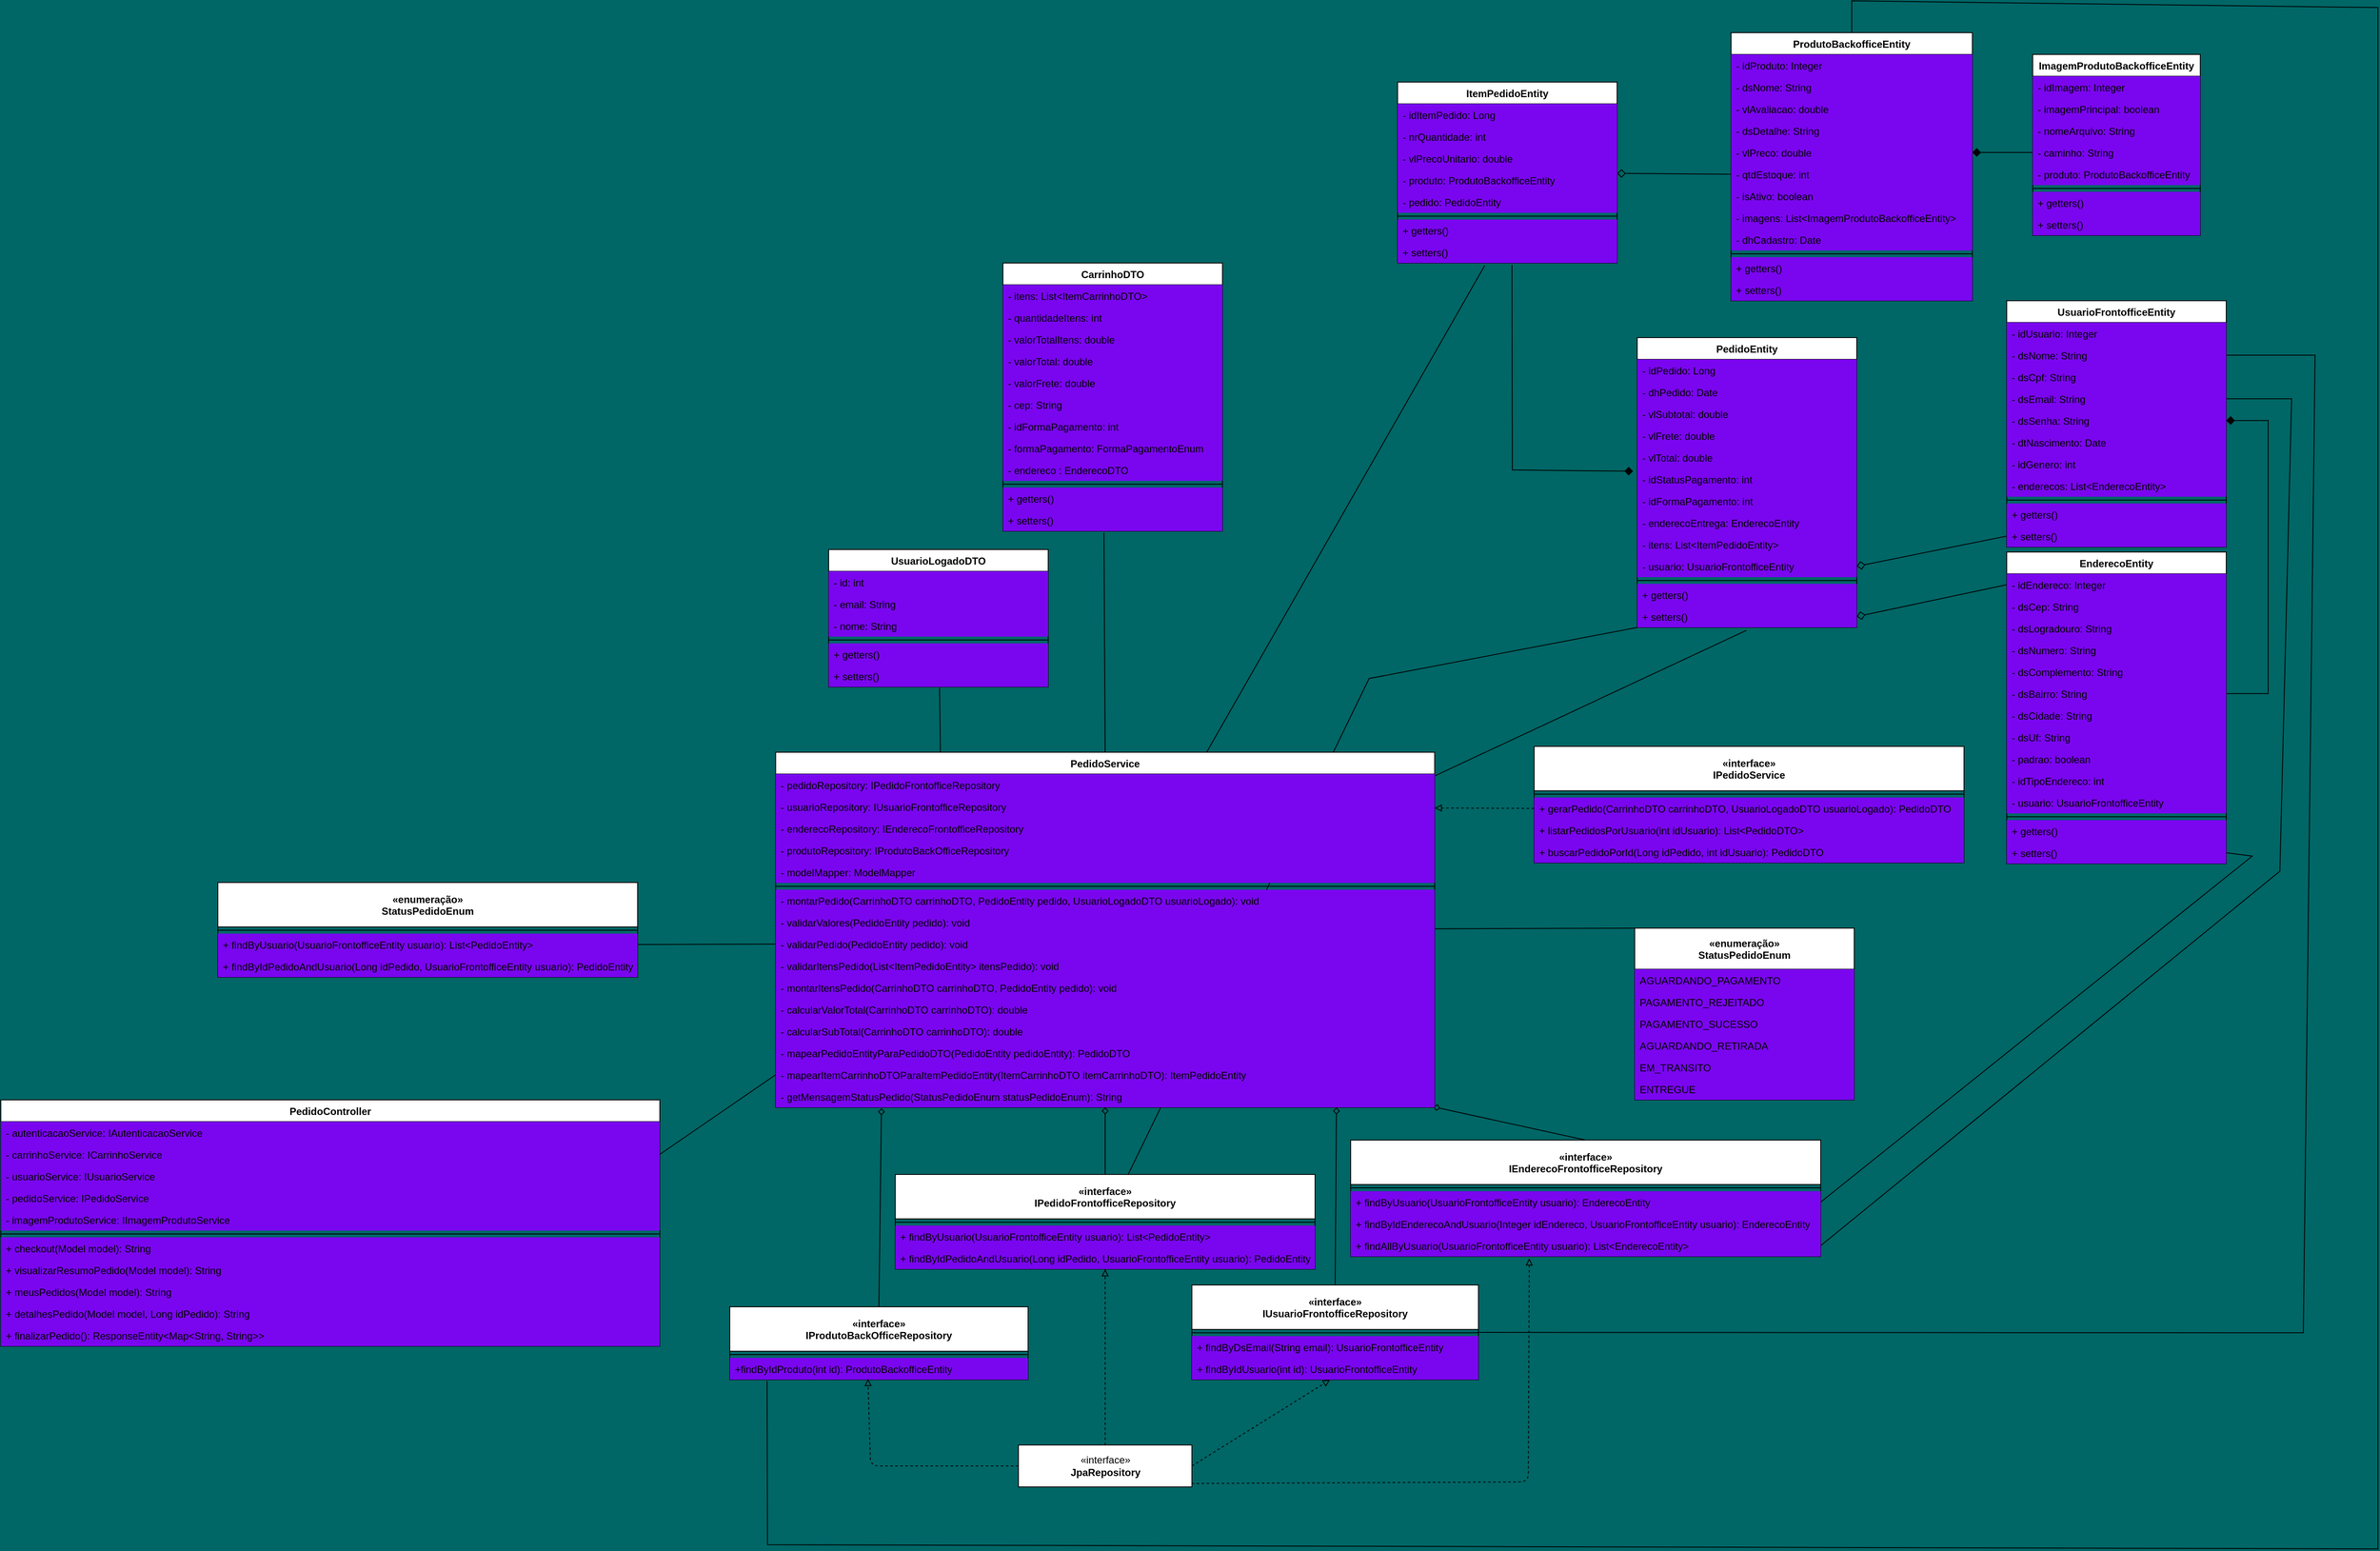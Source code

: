 <mxfile>
    <diagram id="k9BVwNk9BoKzoan7cu1X" name="Page-1">
        <mxGraphModel dx="5160" dy="3026" grid="0" gridSize="10" guides="1" tooltips="1" connect="1" arrows="1" fold="1" page="0" pageScale="1" pageWidth="850" pageHeight="1100" background="#006666" math="0" shadow="0">
            <root>
                <mxCell id="0"/>
                <mxCell id="1" parent="0"/>
                <mxCell id="276" style="edgeStyle=none;rounded=0;html=1;exitX=0.46;exitY=1.067;exitDx=0;exitDy=0;entryX=0.5;entryY=0;entryDx=0;entryDy=0;shadow=0;strokeWidth=1;startArrow=none;startFill=0;endArrow=none;endFill=0;endSize=8;sourcePerimeterSpacing=0;targetPerimeterSpacing=0;exitPerimeter=0;" edge="1" parent="1" source="72" target="118">
                    <mxGeometry relative="1" as="geometry"/>
                </mxCell>
                <mxCell id="2" value="CarrinhoDTO" style="swimlane;fontStyle=1;align=center;verticalAlign=top;childLayout=stackLayout;horizontal=1;startSize=26;horizontalStack=0;resizeParent=1;resizeParentMax=0;resizeLast=0;collapsible=1;marginBottom=0;swimlaneLine=1;" parent="1" vertex="1">
                    <mxGeometry x="299" y="-225" width="262" height="320" as="geometry">
                        <mxRectangle x="290" y="-4" width="110" height="26" as="alternateBounds"/>
                    </mxGeometry>
                </mxCell>
                <mxCell id="21" value="- itens: List&lt;ItemCarrinhoDTO&gt;" style="text;strokeColor=none;fillColor=#7a06ef;align=left;verticalAlign=top;spacingLeft=4;spacingRight=4;overflow=hidden;rotatable=0;points=[[0,0.5],[1,0.5]];portConstraint=eastwest;" parent="2" vertex="1">
                    <mxGeometry y="26" width="262" height="26" as="geometry"/>
                </mxCell>
                <mxCell id="22" value="- quantidadeItens: int" style="text;strokeColor=none;fillColor=#7a06ef;align=left;verticalAlign=top;spacingLeft=4;spacingRight=4;overflow=hidden;rotatable=0;points=[[0,0.5],[1,0.5]];portConstraint=eastwest;" parent="2" vertex="1">
                    <mxGeometry y="52" width="262" height="26" as="geometry"/>
                </mxCell>
                <mxCell id="23" value="- valorTotalItens: double" style="text;strokeColor=none;fillColor=#7a06ef;align=left;verticalAlign=top;spacingLeft=4;spacingRight=4;overflow=hidden;rotatable=0;points=[[0,0.5],[1,0.5]];portConstraint=eastwest;" parent="2" vertex="1">
                    <mxGeometry y="78" width="262" height="26" as="geometry"/>
                </mxCell>
                <mxCell id="24" value="- valorTotal: double" style="text;strokeColor=none;fillColor=#7a06ef;align=left;verticalAlign=top;spacingLeft=4;spacingRight=4;overflow=hidden;rotatable=0;points=[[0,0.5],[1,0.5]];portConstraint=eastwest;" parent="2" vertex="1">
                    <mxGeometry y="104" width="262" height="26" as="geometry"/>
                </mxCell>
                <mxCell id="25" value="- valorFrete: double" style="text;strokeColor=none;fillColor=#7a06ef;align=left;verticalAlign=top;spacingLeft=4;spacingRight=4;overflow=hidden;rotatable=0;points=[[0,0.5],[1,0.5]];portConstraint=eastwest;" parent="2" vertex="1">
                    <mxGeometry y="130" width="262" height="26" as="geometry"/>
                </mxCell>
                <mxCell id="3" value="- cep: String" style="text;strokeColor=none;fillColor=#7a06ef;align=left;verticalAlign=top;spacingLeft=4;spacingRight=4;overflow=hidden;rotatable=0;points=[[0,0.5],[1,0.5]];portConstraint=eastwest;" parent="2" vertex="1">
                    <mxGeometry y="156" width="262" height="26" as="geometry"/>
                </mxCell>
                <mxCell id="89" value="- idFormaPagamento: int" style="text;strokeColor=none;fillColor=#7a06ef;align=left;verticalAlign=top;spacingLeft=4;spacingRight=4;overflow=hidden;rotatable=0;points=[[0,0.5],[1,0.5]];portConstraint=eastwest;" vertex="1" parent="2">
                    <mxGeometry y="182" width="262" height="26" as="geometry"/>
                </mxCell>
                <mxCell id="90" value="- formaPagamento: FormaPagamentoEnum" style="text;strokeColor=none;fillColor=#7a06ef;align=left;verticalAlign=top;spacingLeft=4;spacingRight=4;overflow=hidden;rotatable=0;points=[[0,0.5],[1,0.5]];portConstraint=eastwest;" vertex="1" parent="2">
                    <mxGeometry y="208" width="262" height="26" as="geometry"/>
                </mxCell>
                <mxCell id="91" value="- endereco : EnderecoDTO" style="text;strokeColor=none;fillColor=#7a06ef;align=left;verticalAlign=top;spacingLeft=4;spacingRight=4;overflow=hidden;rotatable=0;points=[[0,0.5],[1,0.5]];portConstraint=eastwest;" vertex="1" parent="2">
                    <mxGeometry y="234" width="262" height="26" as="geometry"/>
                </mxCell>
                <mxCell id="4" value="" style="line;strokeWidth=1;fillColor=none;align=left;verticalAlign=middle;spacingTop=-1;spacingLeft=3;spacingRight=3;rotatable=0;labelPosition=right;points=[];portConstraint=eastwest;strokeColor=inherit;" parent="2" vertex="1">
                    <mxGeometry y="260" width="262" height="8" as="geometry"/>
                </mxCell>
                <mxCell id="5" value="+ getters()" style="text;strokeColor=none;fillColor=#7a06ef;align=left;verticalAlign=top;spacingLeft=4;spacingRight=4;overflow=hidden;rotatable=0;points=[[0,0.5],[1,0.5]];portConstraint=eastwest;" parent="2" vertex="1">
                    <mxGeometry y="268" width="262" height="26" as="geometry"/>
                </mxCell>
                <mxCell id="72" value="+ setters()" style="text;strokeColor=none;fillColor=#7a06ef;align=left;verticalAlign=top;spacingLeft=4;spacingRight=4;overflow=hidden;rotatable=0;points=[[0,0.5],[1,0.5]];portConstraint=eastwest;" parent="2" vertex="1">
                    <mxGeometry y="294" width="262" height="26" as="geometry"/>
                </mxCell>
                <mxCell id="107" style="edgeStyle=none;html=1;exitX=0.5;exitY=0;exitDx=0;exitDy=0;endArrow=block;endFill=0;dashed=1;" edge="1" parent="1" source="106" target="112">
                    <mxGeometry relative="1" as="geometry">
                        <mxPoint x="356" y="857" as="targetPoint"/>
                    </mxGeometry>
                </mxCell>
                <mxCell id="106" value="«interface»&lt;br&gt;&lt;b&gt;JpaRepository&lt;/b&gt;" style="html=1;" vertex="1" parent="1">
                    <mxGeometry x="317.5" y="1186" width="207" height="50" as="geometry"/>
                </mxCell>
                <mxCell id="126" style="edgeStyle=none;html=1;exitX=0.5;exitY=0;exitDx=0;exitDy=0;endArrow=diamond;endFill=0;" edge="1" parent="1" source="112" target="118">
                    <mxGeometry relative="1" as="geometry"/>
                </mxCell>
                <mxCell id="112" value="«interface»&#10;IPedidoFrontofficeRepository" style="swimlane;fontStyle=1;align=center;verticalAlign=middle;childLayout=stackLayout;horizontal=1;startSize=53;horizontalStack=0;resizeParent=1;resizeParentMax=0;resizeLast=0;collapsible=1;marginBottom=0;sketch=0;" vertex="1" parent="1">
                    <mxGeometry x="170.5" y="863" width="501" height="113" as="geometry"/>
                </mxCell>
                <mxCell id="114" value="" style="line;strokeWidth=1;fillColor=none;align=left;verticalAlign=middle;spacingTop=-1;spacingLeft=3;spacingRight=3;rotatable=0;labelPosition=right;points=[];portConstraint=eastwest;strokeColor=inherit;sketch=0;" vertex="1" parent="112">
                    <mxGeometry y="53" width="501" height="8" as="geometry"/>
                </mxCell>
                <mxCell id="117" value="+ findByUsuario(UsuarioFrontofficeEntity usuario): List&lt;PedidoEntity&gt;" style="text;strokeColor=none;fillColor=#7a06ef;align=left;verticalAlign=top;spacingLeft=4;spacingRight=4;overflow=hidden;rotatable=0;points=[[0,0.5],[1,0.5]];portConstraint=eastwest;sketch=0;" vertex="1" parent="112">
                    <mxGeometry y="61" width="501" height="26" as="geometry"/>
                </mxCell>
                <mxCell id="115" value="+ findByIdPedidoAndUsuario(Long idPedido, UsuarioFrontofficeEntity usuario): PedidoEntity" style="text;strokeColor=none;fillColor=#7a06ef;align=left;verticalAlign=top;spacingLeft=4;spacingRight=4;overflow=hidden;rotatable=0;points=[[0,0.5],[1,0.5]];portConstraint=eastwest;sketch=0;" vertex="1" parent="112">
                    <mxGeometry y="87" width="501" height="26" as="geometry"/>
                </mxCell>
                <mxCell id="122" value="«interface»&#10;IPedidoService" style="swimlane;fontStyle=1;align=center;verticalAlign=middle;childLayout=stackLayout;horizontal=1;startSize=53;horizontalStack=0;resizeParent=1;resizeParentMax=0;resizeLast=0;collapsible=1;marginBottom=0;sketch=0;" vertex="1" parent="1">
                    <mxGeometry x="933" y="352" width="513" height="139" as="geometry"/>
                </mxCell>
                <mxCell id="123" value="" style="line;strokeWidth=1;fillColor=none;align=left;verticalAlign=middle;spacingTop=-1;spacingLeft=3;spacingRight=3;rotatable=0;labelPosition=right;points=[];portConstraint=eastwest;strokeColor=inherit;sketch=0;" vertex="1" parent="122">
                    <mxGeometry y="53" width="513" height="8" as="geometry"/>
                </mxCell>
                <mxCell id="124" value="+ gerarPedido(CarrinhoDTO carrinhoDTO, UsuarioLogadoDTO usuarioLogado): PedidoDTO&#10;&#10;" style="text;strokeColor=none;fillColor=#7a06ef;align=left;verticalAlign=top;spacingLeft=4;spacingRight=4;overflow=hidden;rotatable=0;points=[[0,0.5],[1,0.5]];portConstraint=eastwest;sketch=0;" vertex="1" parent="122">
                    <mxGeometry y="61" width="513" height="26" as="geometry"/>
                </mxCell>
                <mxCell id="125" value="+ listarPedidosPorUsuario(int idUsuario): List&lt;PedidoDTO&gt;" style="text;strokeColor=none;fillColor=#7a06ef;align=left;verticalAlign=top;spacingLeft=4;spacingRight=4;overflow=hidden;rotatable=0;points=[[0,0.5],[1,0.5]];portConstraint=eastwest;sketch=0;" vertex="1" parent="122">
                    <mxGeometry y="87" width="513" height="26" as="geometry"/>
                </mxCell>
                <mxCell id="128" value="+ buscarPedidoPorId(Long idPedido, int idUsuario): PedidoDTO" style="text;strokeColor=none;fillColor=#7a06ef;align=left;verticalAlign=top;spacingLeft=4;spacingRight=4;overflow=hidden;rotatable=0;points=[[0,0.5],[1,0.5]];portConstraint=eastwest;sketch=0;" vertex="1" parent="122">
                    <mxGeometry y="113" width="513" height="26" as="geometry"/>
                </mxCell>
                <mxCell id="133" style="edgeStyle=none;html=1;exitX=0;exitY=0.5;exitDx=0;exitDy=0;dashed=1;endArrow=block;endFill=0;" edge="1" parent="1" source="124" target="130">
                    <mxGeometry relative="1" as="geometry"/>
                </mxCell>
                <mxCell id="280" style="edgeStyle=none;rounded=0;html=1;exitX=0.397;exitY=1.112;exitDx=0;exitDy=0;shadow=0;strokeWidth=1;startArrow=none;startFill=0;endArrow=none;endFill=0;endSize=8;sourcePerimeterSpacing=0;targetPerimeterSpacing=0;exitPerimeter=0;" edge="1" parent="1" source="148" target="118">
                    <mxGeometry relative="1" as="geometry"/>
                </mxCell>
                <mxCell id="355" style="edgeStyle=none;rounded=0;html=1;exitX=0.5;exitY=0;exitDx=0;exitDy=0;shadow=0;strokeWidth=1;startArrow=none;startFill=0;endArrow=none;endFill=0;endSize=8;sourcePerimeterSpacing=0;targetPerimeterSpacing=0;entryX=0.125;entryY=1.058;entryDx=0;entryDy=0;entryPerimeter=0;" edge="1" parent="1" source="204" target="336">
                    <mxGeometry relative="1" as="geometry">
                        <mxPoint x="10" y="1295" as="targetPoint"/>
                        <Array as="points">
                            <mxPoint x="1312" y="-538"/>
                            <mxPoint x="1940" y="-530"/>
                            <mxPoint x="1940" y="1310"/>
                            <mxPoint x="18" y="1305"/>
                        </Array>
                    </mxGeometry>
                </mxCell>
                <mxCell id="136" value="ItemPedidoEntity" style="swimlane;fontStyle=1;align=center;verticalAlign=top;childLayout=stackLayout;horizontal=1;startSize=26;horizontalStack=0;resizeParent=1;resizeParentMax=0;resizeLast=0;collapsible=1;marginBottom=0;swimlaneLine=1;" vertex="1" parent="1">
                    <mxGeometry x="770" y="-441" width="262" height="216" as="geometry">
                        <mxRectangle x="290" y="-4" width="110" height="26" as="alternateBounds"/>
                    </mxGeometry>
                </mxCell>
                <mxCell id="137" value="- idItemPedido: Long" style="text;strokeColor=none;fillColor=#7a06ef;align=left;verticalAlign=top;spacingLeft=4;spacingRight=4;overflow=hidden;rotatable=0;points=[[0,0.5],[1,0.5]];portConstraint=eastwest;" vertex="1" parent="136">
                    <mxGeometry y="26" width="262" height="26" as="geometry"/>
                </mxCell>
                <mxCell id="138" value="- nrQuantidade: int" style="text;strokeColor=none;fillColor=#7a06ef;align=left;verticalAlign=top;spacingLeft=4;spacingRight=4;overflow=hidden;rotatable=0;points=[[0,0.5],[1,0.5]];portConstraint=eastwest;" vertex="1" parent="136">
                    <mxGeometry y="52" width="262" height="26" as="geometry"/>
                </mxCell>
                <mxCell id="139" value="- vlPrecoUnitario: double" style="text;strokeColor=none;fillColor=#7a06ef;align=left;verticalAlign=top;spacingLeft=4;spacingRight=4;overflow=hidden;rotatable=0;points=[[0,0.5],[1,0.5]];portConstraint=eastwest;" vertex="1" parent="136">
                    <mxGeometry y="78" width="262" height="26" as="geometry"/>
                </mxCell>
                <mxCell id="140" value="- produto: ProdutoBackofficeEntity" style="text;strokeColor=none;fillColor=#7a06ef;align=left;verticalAlign=top;spacingLeft=4;spacingRight=4;overflow=hidden;rotatable=0;points=[[0,0.5],[1,0.5]];portConstraint=eastwest;" vertex="1" parent="136">
                    <mxGeometry y="104" width="262" height="26" as="geometry"/>
                </mxCell>
                <mxCell id="141" value="- pedido: PedidoEntity" style="text;strokeColor=none;fillColor=#7a06ef;align=left;verticalAlign=top;spacingLeft=4;spacingRight=4;overflow=hidden;rotatable=0;points=[[0,0.5],[1,0.5]];portConstraint=eastwest;" vertex="1" parent="136">
                    <mxGeometry y="130" width="262" height="26" as="geometry"/>
                </mxCell>
                <mxCell id="146" value="" style="line;strokeWidth=1;fillColor=none;align=left;verticalAlign=middle;spacingTop=-1;spacingLeft=3;spacingRight=3;rotatable=0;labelPosition=right;points=[];portConstraint=eastwest;strokeColor=inherit;" vertex="1" parent="136">
                    <mxGeometry y="156" width="262" height="8" as="geometry"/>
                </mxCell>
                <mxCell id="147" value="+ getters()" style="text;strokeColor=none;fillColor=#7a06ef;align=left;verticalAlign=top;spacingLeft=4;spacingRight=4;overflow=hidden;rotatable=0;points=[[0,0.5],[1,0.5]];portConstraint=eastwest;" vertex="1" parent="136">
                    <mxGeometry y="164" width="262" height="26" as="geometry"/>
                </mxCell>
                <mxCell id="148" value="+ setters()" style="text;strokeColor=none;fillColor=#7a06ef;align=left;verticalAlign=top;spacingLeft=4;spacingRight=4;overflow=hidden;rotatable=0;points=[[0,0.5],[1,0.5]];portConstraint=eastwest;" vertex="1" parent="136">
                    <mxGeometry y="190" width="262" height="26" as="geometry"/>
                </mxCell>
                <mxCell id="279" style="edgeStyle=none;rounded=0;html=1;exitX=0.497;exitY=1.135;exitDx=0;exitDy=0;shadow=0;strokeWidth=1;startArrow=none;startFill=0;endArrow=none;endFill=0;endSize=8;sourcePerimeterSpacing=0;targetPerimeterSpacing=0;exitPerimeter=0;" edge="1" parent="1" source="158" target="118">
                    <mxGeometry relative="1" as="geometry"/>
                </mxCell>
                <mxCell id="150" value="PedidoEntity" style="swimlane;fontStyle=1;align=center;verticalAlign=top;childLayout=stackLayout;horizontal=1;startSize=26;horizontalStack=0;resizeParent=1;resizeParentMax=0;resizeLast=0;collapsible=1;marginBottom=0;swimlaneLine=1;" vertex="1" parent="1">
                    <mxGeometry x="1056" y="-136" width="262" height="346" as="geometry">
                        <mxRectangle x="290" y="-4" width="110" height="26" as="alternateBounds"/>
                    </mxGeometry>
                </mxCell>
                <mxCell id="151" value="- idPedido: Long" style="text;strokeColor=none;fillColor=#7a06ef;align=left;verticalAlign=top;spacingLeft=4;spacingRight=4;overflow=hidden;rotatable=0;points=[[0,0.5],[1,0.5]];portConstraint=eastwest;" vertex="1" parent="150">
                    <mxGeometry y="26" width="262" height="26" as="geometry"/>
                </mxCell>
                <mxCell id="152" value="- dhPedido: Date" style="text;strokeColor=none;fillColor=#7a06ef;align=left;verticalAlign=top;spacingLeft=4;spacingRight=4;overflow=hidden;rotatable=0;points=[[0,0.5],[1,0.5]];portConstraint=eastwest;" vertex="1" parent="150">
                    <mxGeometry y="52" width="262" height="26" as="geometry"/>
                </mxCell>
                <mxCell id="153" value="- vlSubtotal: double" style="text;strokeColor=none;fillColor=#7a06ef;align=left;verticalAlign=top;spacingLeft=4;spacingRight=4;overflow=hidden;rotatable=0;points=[[0,0.5],[1,0.5]];portConstraint=eastwest;" vertex="1" parent="150">
                    <mxGeometry y="78" width="262" height="26" as="geometry"/>
                </mxCell>
                <mxCell id="160" value="- vlFrete: double" style="text;strokeColor=none;fillColor=#7a06ef;align=left;verticalAlign=top;spacingLeft=4;spacingRight=4;overflow=hidden;rotatable=0;points=[[0,0.5],[1,0.5]];portConstraint=eastwest;" vertex="1" parent="150">
                    <mxGeometry y="104" width="262" height="26" as="geometry"/>
                </mxCell>
                <mxCell id="161" value="- vlTotal: double" style="text;strokeColor=none;fillColor=#7a06ef;align=left;verticalAlign=top;spacingLeft=4;spacingRight=4;overflow=hidden;rotatable=0;points=[[0,0.5],[1,0.5]];portConstraint=eastwest;" vertex="1" parent="150">
                    <mxGeometry y="130" width="262" height="26" as="geometry"/>
                </mxCell>
                <mxCell id="154" value="- idStatusPagamento: int" style="text;strokeColor=none;fillColor=#7a06ef;align=left;verticalAlign=top;spacingLeft=4;spacingRight=4;overflow=hidden;rotatable=0;points=[[0,0.5],[1,0.5]];portConstraint=eastwest;" vertex="1" parent="150">
                    <mxGeometry y="156" width="262" height="26" as="geometry"/>
                </mxCell>
                <mxCell id="162" value="- idFormaPagamento: int" style="text;strokeColor=none;fillColor=#7a06ef;align=left;verticalAlign=top;spacingLeft=4;spacingRight=4;overflow=hidden;rotatable=0;points=[[0,0.5],[1,0.5]];portConstraint=eastwest;" vertex="1" parent="150">
                    <mxGeometry y="182" width="262" height="26" as="geometry"/>
                </mxCell>
                <mxCell id="163" value="- enderecoEntrega: EnderecoEntity" style="text;strokeColor=none;fillColor=#7a06ef;align=left;verticalAlign=top;spacingLeft=4;spacingRight=4;overflow=hidden;rotatable=0;points=[[0,0.5],[1,0.5]];portConstraint=eastwest;" vertex="1" parent="150">
                    <mxGeometry y="208" width="262" height="26" as="geometry"/>
                </mxCell>
                <mxCell id="164" value="- itens: List&lt;ItemPedidoEntity&gt;" style="text;strokeColor=none;fillColor=#7a06ef;align=left;verticalAlign=top;spacingLeft=4;spacingRight=4;overflow=hidden;rotatable=0;points=[[0,0.5],[1,0.5]];portConstraint=eastwest;" vertex="1" parent="150">
                    <mxGeometry y="234" width="262" height="26" as="geometry"/>
                </mxCell>
                <mxCell id="165" value="- usuario: UsuarioFrontofficeEntity" style="text;strokeColor=none;fillColor=#7a06ef;align=left;verticalAlign=top;spacingLeft=4;spacingRight=4;overflow=hidden;rotatable=0;points=[[0,0.5],[1,0.5]];portConstraint=eastwest;" vertex="1" parent="150">
                    <mxGeometry y="260" width="262" height="26" as="geometry"/>
                </mxCell>
                <mxCell id="156" value="" style="line;strokeWidth=1;fillColor=none;align=left;verticalAlign=middle;spacingTop=-1;spacingLeft=3;spacingRight=3;rotatable=0;labelPosition=right;points=[];portConstraint=eastwest;strokeColor=inherit;" vertex="1" parent="150">
                    <mxGeometry y="286" width="262" height="8" as="geometry"/>
                </mxCell>
                <mxCell id="157" value="+ getters()" style="text;strokeColor=none;fillColor=#7a06ef;align=left;verticalAlign=top;spacingLeft=4;spacingRight=4;overflow=hidden;rotatable=0;points=[[0,0.5],[1,0.5]];portConstraint=eastwest;" vertex="1" parent="150">
                    <mxGeometry y="294" width="262" height="26" as="geometry"/>
                </mxCell>
                <mxCell id="158" value="+ setters()" style="text;strokeColor=none;fillColor=#7a06ef;align=left;verticalAlign=top;spacingLeft=4;spacingRight=4;overflow=hidden;rotatable=0;points=[[0,0.5],[1,0.5]];portConstraint=eastwest;" vertex="1" parent="150">
                    <mxGeometry y="320" width="262" height="26" as="geometry"/>
                </mxCell>
                <mxCell id="342" style="edgeStyle=none;rounded=0;html=1;exitX=0;exitY=1;exitDx=0;exitDy=0;shadow=0;strokeWidth=1;startArrow=none;startFill=0;endArrow=none;endFill=0;endSize=8;sourcePerimeterSpacing=0;targetPerimeterSpacing=0;" edge="1" parent="1" source="150" target="112">
                    <mxGeometry relative="1" as="geometry">
                        <Array as="points">
                            <mxPoint x="736" y="271"/>
                        </Array>
                    </mxGeometry>
                </mxCell>
                <mxCell id="167" value="" style="endArrow=none;startArrow=diamond;endFill=1;startFill=1;html=1;verticalAlign=bottom;labelBackgroundColor=none;strokeWidth=1;startSize=8;endSize=8;entryX=0.521;entryY=1.092;entryDx=0;entryDy=0;exitX=-0.019;exitY=0.136;exitDx=0;exitDy=0;shadow=0;targetPerimeterSpacing=0;sourcePerimeterSpacing=0;rounded=0;arcSize=47;exitPerimeter=0;entryPerimeter=0;" edge="1" parent="1" source="154" target="148">
                    <mxGeometry width="160" relative="1" as="geometry">
                        <mxPoint x="533" y="-92" as="sourcePoint"/>
                        <mxPoint x="693" y="-92" as="targetPoint"/>
                        <Array as="points">
                            <mxPoint x="907" y="22"/>
                        </Array>
                    </mxGeometry>
                </mxCell>
                <mxCell id="168" value="EnderecoEntity" style="swimlane;fontStyle=1;align=center;verticalAlign=top;childLayout=stackLayout;horizontal=1;startSize=26;horizontalStack=0;resizeParent=1;resizeParentMax=0;resizeLast=0;collapsible=1;marginBottom=0;swimlaneLine=1;" vertex="1" parent="1">
                    <mxGeometry x="1497" y="120" width="262" height="372" as="geometry">
                        <mxRectangle x="290" y="-4" width="110" height="26" as="alternateBounds"/>
                    </mxGeometry>
                </mxCell>
                <mxCell id="169" value="- idEndereco: Integer" style="text;strokeColor=none;fillColor=#7a06ef;align=left;verticalAlign=top;spacingLeft=4;spacingRight=4;overflow=hidden;rotatable=0;points=[[0,0.5],[1,0.5]];portConstraint=eastwest;" vertex="1" parent="168">
                    <mxGeometry y="26" width="262" height="26" as="geometry"/>
                </mxCell>
                <mxCell id="170" value="- dsCep: String" style="text;strokeColor=none;fillColor=#7a06ef;align=left;verticalAlign=top;spacingLeft=4;spacingRight=4;overflow=hidden;rotatable=0;points=[[0,0.5],[1,0.5]];portConstraint=eastwest;" vertex="1" parent="168">
                    <mxGeometry y="52" width="262" height="26" as="geometry"/>
                </mxCell>
                <mxCell id="177" value="- dsLogradouro: String" style="text;strokeColor=none;fillColor=#7a06ef;align=left;verticalAlign=top;spacingLeft=4;spacingRight=4;overflow=hidden;rotatable=0;points=[[0,0.5],[1,0.5]];portConstraint=eastwest;" vertex="1" parent="168">
                    <mxGeometry y="78" width="262" height="26" as="geometry"/>
                </mxCell>
                <mxCell id="178" value="- dsNumero: String" style="text;strokeColor=none;fillColor=#7a06ef;align=left;verticalAlign=top;spacingLeft=4;spacingRight=4;overflow=hidden;rotatable=0;points=[[0,0.5],[1,0.5]];portConstraint=eastwest;" vertex="1" parent="168">
                    <mxGeometry y="104" width="262" height="26" as="geometry"/>
                </mxCell>
                <mxCell id="179" value="- dsComplemento: String" style="text;strokeColor=none;fillColor=#7a06ef;align=left;verticalAlign=top;spacingLeft=4;spacingRight=4;overflow=hidden;rotatable=0;points=[[0,0.5],[1,0.5]];portConstraint=eastwest;" vertex="1" parent="168">
                    <mxGeometry y="130" width="262" height="26" as="geometry"/>
                </mxCell>
                <mxCell id="180" value="- dsBairro: String" style="text;strokeColor=none;fillColor=#7a06ef;align=left;verticalAlign=top;spacingLeft=4;spacingRight=4;overflow=hidden;rotatable=0;points=[[0,0.5],[1,0.5]];portConstraint=eastwest;" vertex="1" parent="168">
                    <mxGeometry y="156" width="262" height="26" as="geometry"/>
                </mxCell>
                <mxCell id="181" value="- dsCidade: String" style="text;strokeColor=none;fillColor=#7a06ef;align=left;verticalAlign=top;spacingLeft=4;spacingRight=4;overflow=hidden;rotatable=0;points=[[0,0.5],[1,0.5]];portConstraint=eastwest;" vertex="1" parent="168">
                    <mxGeometry y="182" width="262" height="26" as="geometry"/>
                </mxCell>
                <mxCell id="182" value="- dsUf: String" style="text;strokeColor=none;fillColor=#7a06ef;align=left;verticalAlign=top;spacingLeft=4;spacingRight=4;overflow=hidden;rotatable=0;points=[[0,0.5],[1,0.5]];portConstraint=eastwest;" vertex="1" parent="168">
                    <mxGeometry y="208" width="262" height="26" as="geometry"/>
                </mxCell>
                <mxCell id="183" value="- padrao: boolean" style="text;strokeColor=none;fillColor=#7a06ef;align=left;verticalAlign=top;spacingLeft=4;spacingRight=4;overflow=hidden;rotatable=0;points=[[0,0.5],[1,0.5]];portConstraint=eastwest;" vertex="1" parent="168">
                    <mxGeometry y="234" width="262" height="26" as="geometry"/>
                </mxCell>
                <mxCell id="184" value="- idTipoEndereco: int" style="text;strokeColor=none;fillColor=#7a06ef;align=left;verticalAlign=top;spacingLeft=4;spacingRight=4;overflow=hidden;rotatable=0;points=[[0,0.5],[1,0.5]];portConstraint=eastwest;" vertex="1" parent="168">
                    <mxGeometry y="260" width="262" height="26" as="geometry"/>
                </mxCell>
                <mxCell id="185" value="- usuario: UsuarioFrontofficeEntity" style="text;strokeColor=none;fillColor=#7a06ef;align=left;verticalAlign=top;spacingLeft=4;spacingRight=4;overflow=hidden;rotatable=0;points=[[0,0.5],[1,0.5]];portConstraint=eastwest;" vertex="1" parent="168">
                    <mxGeometry y="286" width="262" height="26" as="geometry"/>
                </mxCell>
                <mxCell id="174" value="" style="line;strokeWidth=1;fillColor=none;align=left;verticalAlign=middle;spacingTop=-1;spacingLeft=3;spacingRight=3;rotatable=0;labelPosition=right;points=[];portConstraint=eastwest;strokeColor=inherit;" vertex="1" parent="168">
                    <mxGeometry y="312" width="262" height="8" as="geometry"/>
                </mxCell>
                <mxCell id="175" value="+ getters()" style="text;strokeColor=none;fillColor=#7a06ef;align=left;verticalAlign=top;spacingLeft=4;spacingRight=4;overflow=hidden;rotatable=0;points=[[0,0.5],[1,0.5]];portConstraint=eastwest;" vertex="1" parent="168">
                    <mxGeometry y="320" width="262" height="26" as="geometry"/>
                </mxCell>
                <mxCell id="176" value="+ setters()" style="text;strokeColor=none;fillColor=#7a06ef;align=left;verticalAlign=top;spacingLeft=4;spacingRight=4;overflow=hidden;rotatable=0;points=[[0,0.5],[1,0.5]];portConstraint=eastwest;" vertex="1" parent="168">
                    <mxGeometry y="346" width="262" height="26" as="geometry"/>
                </mxCell>
                <mxCell id="186" style="edgeStyle=none;rounded=0;html=1;exitX=0;exitY=0.5;exitDx=0;exitDy=0;entryX=1;entryY=0.5;entryDx=0;entryDy=0;shadow=0;strokeWidth=1;startArrow=none;startFill=0;endArrow=diamond;endFill=0;endSize=8;sourcePerimeterSpacing=0;targetPerimeterSpacing=0;" edge="1" parent="1" source="169" target="158">
                    <mxGeometry relative="1" as="geometry"/>
                </mxCell>
                <mxCell id="187" value="UsuarioFrontofficeEntity" style="swimlane;fontStyle=1;align=center;verticalAlign=top;childLayout=stackLayout;horizontal=1;startSize=26;horizontalStack=0;resizeParent=1;resizeParentMax=0;resizeLast=0;collapsible=1;marginBottom=0;swimlaneLine=1;" vertex="1" parent="1">
                    <mxGeometry x="1497" y="-180" width="262" height="294" as="geometry">
                        <mxRectangle x="290" y="-4" width="110" height="26" as="alternateBounds"/>
                    </mxGeometry>
                </mxCell>
                <mxCell id="188" value="- idUsuario: Integer" style="text;strokeColor=none;fillColor=#7a06ef;align=left;verticalAlign=top;spacingLeft=4;spacingRight=4;overflow=hidden;rotatable=0;points=[[0,0.5],[1,0.5]];portConstraint=eastwest;" vertex="1" parent="187">
                    <mxGeometry y="26" width="262" height="26" as="geometry"/>
                </mxCell>
                <mxCell id="189" value="- dsNome: String" style="text;strokeColor=none;fillColor=#7a06ef;align=left;verticalAlign=top;spacingLeft=4;spacingRight=4;overflow=hidden;rotatable=0;points=[[0,0.5],[1,0.5]];portConstraint=eastwest;" vertex="1" parent="187">
                    <mxGeometry y="52" width="262" height="26" as="geometry"/>
                </mxCell>
                <mxCell id="190" value="- dsCpf: String" style="text;strokeColor=none;fillColor=#7a06ef;align=left;verticalAlign=top;spacingLeft=4;spacingRight=4;overflow=hidden;rotatable=0;points=[[0,0.5],[1,0.5]];portConstraint=eastwest;" vertex="1" parent="187">
                    <mxGeometry y="78" width="262" height="26" as="geometry"/>
                </mxCell>
                <mxCell id="191" value="- dsEmail: String" style="text;strokeColor=none;fillColor=#7a06ef;align=left;verticalAlign=top;spacingLeft=4;spacingRight=4;overflow=hidden;rotatable=0;points=[[0,0.5],[1,0.5]];portConstraint=eastwest;" vertex="1" parent="187">
                    <mxGeometry y="104" width="262" height="26" as="geometry"/>
                </mxCell>
                <mxCell id="192" value="- dsSenha: String" style="text;strokeColor=none;fillColor=#7a06ef;align=left;verticalAlign=top;spacingLeft=4;spacingRight=4;overflow=hidden;rotatable=0;points=[[0,0.5],[1,0.5]];portConstraint=eastwest;" vertex="1" parent="187">
                    <mxGeometry y="130" width="262" height="26" as="geometry"/>
                </mxCell>
                <mxCell id="193" value="- dtNascimento: Date" style="text;strokeColor=none;fillColor=#7a06ef;align=left;verticalAlign=top;spacingLeft=4;spacingRight=4;overflow=hidden;rotatable=0;points=[[0,0.5],[1,0.5]];portConstraint=eastwest;" vertex="1" parent="187">
                    <mxGeometry y="156" width="262" height="26" as="geometry"/>
                </mxCell>
                <mxCell id="194" value="- idGenero: int" style="text;strokeColor=none;fillColor=#7a06ef;align=left;verticalAlign=top;spacingLeft=4;spacingRight=4;overflow=hidden;rotatable=0;points=[[0,0.5],[1,0.5]];portConstraint=eastwest;" vertex="1" parent="187">
                    <mxGeometry y="182" width="262" height="26" as="geometry"/>
                </mxCell>
                <mxCell id="195" value="- enderecos: List&lt;EnderecoEntity&gt;" style="text;strokeColor=none;fillColor=#7a06ef;align=left;verticalAlign=top;spacingLeft=4;spacingRight=4;overflow=hidden;rotatable=0;points=[[0,0.5],[1,0.5]];portConstraint=eastwest;" vertex="1" parent="187">
                    <mxGeometry y="208" width="262" height="26" as="geometry"/>
                </mxCell>
                <mxCell id="199" value="" style="line;strokeWidth=1;fillColor=none;align=left;verticalAlign=middle;spacingTop=-1;spacingLeft=3;spacingRight=3;rotatable=0;labelPosition=right;points=[];portConstraint=eastwest;strokeColor=inherit;" vertex="1" parent="187">
                    <mxGeometry y="234" width="262" height="8" as="geometry"/>
                </mxCell>
                <mxCell id="200" value="+ getters()" style="text;strokeColor=none;fillColor=#7a06ef;align=left;verticalAlign=top;spacingLeft=4;spacingRight=4;overflow=hidden;rotatable=0;points=[[0,0.5],[1,0.5]];portConstraint=eastwest;" vertex="1" parent="187">
                    <mxGeometry y="242" width="262" height="26" as="geometry"/>
                </mxCell>
                <mxCell id="201" value="+ setters()" style="text;strokeColor=none;fillColor=#7a06ef;align=left;verticalAlign=top;spacingLeft=4;spacingRight=4;overflow=hidden;rotatable=0;points=[[0,0.5],[1,0.5]];portConstraint=eastwest;" vertex="1" parent="187">
                    <mxGeometry y="268" width="262" height="26" as="geometry"/>
                </mxCell>
                <mxCell id="202" style="edgeStyle=none;rounded=0;html=1;exitX=0;exitY=0.5;exitDx=0;exitDy=0;entryX=1;entryY=0.5;entryDx=0;entryDy=0;shadow=0;strokeWidth=1;startArrow=none;startFill=0;endArrow=diamond;endFill=0;endSize=8;sourcePerimeterSpacing=0;targetPerimeterSpacing=0;" edge="1" parent="1" source="201" target="165">
                    <mxGeometry relative="1" as="geometry"/>
                </mxCell>
                <mxCell id="203" style="edgeStyle=none;rounded=0;html=1;exitX=1;exitY=0.5;exitDx=0;exitDy=0;entryX=1;entryY=0.5;entryDx=0;entryDy=0;shadow=0;strokeWidth=1;startArrow=none;startFill=0;endArrow=diamond;endFill=1;endSize=8;sourcePerimeterSpacing=0;targetPerimeterSpacing=0;" edge="1" parent="1" source="180" target="192">
                    <mxGeometry relative="1" as="geometry">
                        <Array as="points">
                            <mxPoint x="1809" y="289"/>
                            <mxPoint x="1809" y="-37"/>
                        </Array>
                    </mxGeometry>
                </mxCell>
                <mxCell id="217" style="edgeStyle=none;rounded=0;html=1;exitX=0;exitY=0.5;exitDx=0;exitDy=0;shadow=0;strokeWidth=1;startArrow=none;startFill=0;endArrow=diamond;endFill=0;endSize=8;sourcePerimeterSpacing=0;targetPerimeterSpacing=0;" edge="1" parent="1" source="214" target="136">
                    <mxGeometry relative="1" as="geometry"/>
                </mxCell>
                <mxCell id="204" value="ProdutoBackofficeEntity" style="swimlane;fontStyle=1;align=center;verticalAlign=top;childLayout=stackLayout;horizontal=1;startSize=26;horizontalStack=0;resizeParent=1;resizeParentMax=0;resizeLast=0;collapsible=1;marginBottom=0;swimlaneLine=1;" vertex="1" parent="1">
                    <mxGeometry x="1168" y="-500" width="288" height="320" as="geometry">
                        <mxRectangle x="290" y="-4" width="110" height="26" as="alternateBounds"/>
                    </mxGeometry>
                </mxCell>
                <mxCell id="205" value="- idProduto: Integer" style="text;strokeColor=none;fillColor=#7a06ef;align=left;verticalAlign=top;spacingLeft=4;spacingRight=4;overflow=hidden;rotatable=0;points=[[0,0.5],[1,0.5]];portConstraint=eastwest;" vertex="1" parent="204">
                    <mxGeometry y="26" width="288" height="26" as="geometry"/>
                </mxCell>
                <mxCell id="206" value="- dsNome: String" style="text;strokeColor=none;fillColor=#7a06ef;align=left;verticalAlign=top;spacingLeft=4;spacingRight=4;overflow=hidden;rotatable=0;points=[[0,0.5],[1,0.5]];portConstraint=eastwest;" vertex="1" parent="204">
                    <mxGeometry y="52" width="288" height="26" as="geometry"/>
                </mxCell>
                <mxCell id="207" value="- vlAvaliacao: double" style="text;strokeColor=none;fillColor=#7a06ef;align=left;verticalAlign=top;spacingLeft=4;spacingRight=4;overflow=hidden;rotatable=0;points=[[0,0.5],[1,0.5]];portConstraint=eastwest;" vertex="1" parent="204">
                    <mxGeometry y="78" width="288" height="26" as="geometry"/>
                </mxCell>
                <mxCell id="208" value="- dsDetalhe: String" style="text;strokeColor=none;fillColor=#7a06ef;align=left;verticalAlign=top;spacingLeft=4;spacingRight=4;overflow=hidden;rotatable=0;points=[[0,0.5],[1,0.5]];portConstraint=eastwest;" vertex="1" parent="204">
                    <mxGeometry y="104" width="288" height="26" as="geometry"/>
                </mxCell>
                <mxCell id="213" value="- vlPreco: double" style="text;strokeColor=none;fillColor=#7a06ef;align=left;verticalAlign=top;spacingLeft=4;spacingRight=4;overflow=hidden;rotatable=0;points=[[0,0.5],[1,0.5]];portConstraint=eastwest;" vertex="1" parent="204">
                    <mxGeometry y="130" width="288" height="26" as="geometry"/>
                </mxCell>
                <mxCell id="214" value="- qtdEstoque: int" style="text;strokeColor=none;fillColor=#7a06ef;align=left;verticalAlign=top;spacingLeft=4;spacingRight=4;overflow=hidden;rotatable=0;points=[[0,0.5],[1,0.5]];portConstraint=eastwest;" vertex="1" parent="204">
                    <mxGeometry y="156" width="288" height="26" as="geometry"/>
                </mxCell>
                <mxCell id="215" value="- isAtivo: boolean" style="text;strokeColor=none;fillColor=#7a06ef;align=left;verticalAlign=top;spacingLeft=4;spacingRight=4;overflow=hidden;rotatable=0;points=[[0,0.5],[1,0.5]];portConstraint=eastwest;" vertex="1" parent="204">
                    <mxGeometry y="182" width="288" height="26" as="geometry"/>
                </mxCell>
                <mxCell id="209" value="- imagens: List&lt;ImagemProdutoBackofficeEntity&gt;" style="text;strokeColor=none;fillColor=#7a06ef;align=left;verticalAlign=top;spacingLeft=4;spacingRight=4;overflow=hidden;rotatable=0;points=[[0,0.5],[1,0.5]];portConstraint=eastwest;" vertex="1" parent="204">
                    <mxGeometry y="208" width="288" height="26" as="geometry"/>
                </mxCell>
                <mxCell id="216" value="- dhCadastro: Date" style="text;strokeColor=none;fillColor=#7a06ef;align=left;verticalAlign=top;spacingLeft=4;spacingRight=4;overflow=hidden;rotatable=0;points=[[0,0.5],[1,0.5]];portConstraint=eastwest;" vertex="1" parent="204">
                    <mxGeometry y="234" width="288" height="26" as="geometry"/>
                </mxCell>
                <mxCell id="210" value="" style="line;strokeWidth=1;fillColor=none;align=left;verticalAlign=middle;spacingTop=-1;spacingLeft=3;spacingRight=3;rotatable=0;labelPosition=right;points=[];portConstraint=eastwest;strokeColor=inherit;" vertex="1" parent="204">
                    <mxGeometry y="260" width="288" height="8" as="geometry"/>
                </mxCell>
                <mxCell id="211" value="+ getters()" style="text;strokeColor=none;fillColor=#7a06ef;align=left;verticalAlign=top;spacingLeft=4;spacingRight=4;overflow=hidden;rotatable=0;points=[[0,0.5],[1,0.5]];portConstraint=eastwest;" vertex="1" parent="204">
                    <mxGeometry y="268" width="288" height="26" as="geometry"/>
                </mxCell>
                <mxCell id="212" value="+ setters()" style="text;strokeColor=none;fillColor=#7a06ef;align=left;verticalAlign=top;spacingLeft=4;spacingRight=4;overflow=hidden;rotatable=0;points=[[0,0.5],[1,0.5]];portConstraint=eastwest;" vertex="1" parent="204">
                    <mxGeometry y="294" width="288" height="26" as="geometry"/>
                </mxCell>
                <mxCell id="218" value="ImagemProdutoBackofficeEntity" style="swimlane;fontStyle=1;align=center;verticalAlign=top;childLayout=stackLayout;horizontal=1;startSize=26;horizontalStack=0;resizeParent=1;resizeParentMax=0;resizeLast=0;collapsible=1;marginBottom=0;swimlaneLine=1;" vertex="1" parent="1">
                    <mxGeometry x="1528" y="-474" width="200" height="216" as="geometry">
                        <mxRectangle x="290" y="-4" width="110" height="26" as="alternateBounds"/>
                    </mxGeometry>
                </mxCell>
                <mxCell id="219" value="- idImagem: Integer" style="text;strokeColor=none;fillColor=#7a06ef;align=left;verticalAlign=top;spacingLeft=4;spacingRight=4;overflow=hidden;rotatable=0;points=[[0,0.5],[1,0.5]];portConstraint=eastwest;" vertex="1" parent="218">
                    <mxGeometry y="26" width="200" height="26" as="geometry"/>
                </mxCell>
                <mxCell id="225" value="- imagemPrincipal: boolean" style="text;strokeColor=none;fillColor=#7a06ef;align=left;verticalAlign=top;spacingLeft=4;spacingRight=4;overflow=hidden;rotatable=0;points=[[0,0.5],[1,0.5]];portConstraint=eastwest;" vertex="1" parent="218">
                    <mxGeometry y="52" width="200" height="26" as="geometry"/>
                </mxCell>
                <mxCell id="231" value="- nomeArquivo: String" style="text;strokeColor=none;fillColor=#7a06ef;align=left;verticalAlign=top;spacingLeft=4;spacingRight=4;overflow=hidden;rotatable=0;points=[[0,0.5],[1,0.5]];portConstraint=eastwest;" vertex="1" parent="218">
                    <mxGeometry y="78" width="200" height="26" as="geometry"/>
                </mxCell>
                <mxCell id="232" value="- caminho: String" style="text;strokeColor=none;fillColor=#7a06ef;align=left;verticalAlign=top;spacingLeft=4;spacingRight=4;overflow=hidden;rotatable=0;points=[[0,0.5],[1,0.5]];portConstraint=eastwest;" vertex="1" parent="218">
                    <mxGeometry y="104" width="200" height="26" as="geometry"/>
                </mxCell>
                <mxCell id="233" value="- produto: ProdutoBackofficeEntity" style="text;strokeColor=none;fillColor=#7a06ef;align=left;verticalAlign=top;spacingLeft=4;spacingRight=4;overflow=hidden;rotatable=0;points=[[0,0.5],[1,0.5]];portConstraint=eastwest;" vertex="1" parent="218">
                    <mxGeometry y="130" width="200" height="26" as="geometry"/>
                </mxCell>
                <mxCell id="228" value="" style="line;strokeWidth=1;fillColor=none;align=left;verticalAlign=middle;spacingTop=-1;spacingLeft=3;spacingRight=3;rotatable=0;labelPosition=right;points=[];portConstraint=eastwest;strokeColor=inherit;" vertex="1" parent="218">
                    <mxGeometry y="156" width="200" height="8" as="geometry"/>
                </mxCell>
                <mxCell id="229" value="+ getters()" style="text;strokeColor=none;fillColor=#7a06ef;align=left;verticalAlign=top;spacingLeft=4;spacingRight=4;overflow=hidden;rotatable=0;points=[[0,0.5],[1,0.5]];portConstraint=eastwest;" vertex="1" parent="218">
                    <mxGeometry y="164" width="200" height="26" as="geometry"/>
                </mxCell>
                <mxCell id="230" value="+ setters()" style="text;strokeColor=none;fillColor=#7a06ef;align=left;verticalAlign=top;spacingLeft=4;spacingRight=4;overflow=hidden;rotatable=0;points=[[0,0.5],[1,0.5]];portConstraint=eastwest;" vertex="1" parent="218">
                    <mxGeometry y="190" width="200" height="26" as="geometry"/>
                </mxCell>
                <mxCell id="234" style="edgeStyle=none;rounded=0;html=1;exitX=0;exitY=0.5;exitDx=0;exitDy=0;entryX=1;entryY=0.5;entryDx=0;entryDy=0;shadow=0;strokeWidth=1;startArrow=none;startFill=0;endArrow=diamond;endFill=1;endSize=8;sourcePerimeterSpacing=0;targetPerimeterSpacing=0;" edge="1" parent="1" source="232" target="213">
                    <mxGeometry relative="1" as="geometry"/>
                </mxCell>
                <mxCell id="244" value="«enumeração»&#10;StatusPedidoEnum" style="swimlane;fontStyle=1;align=center;verticalAlign=middle;childLayout=stackLayout;horizontal=1;startSize=53;horizontalStack=0;resizeParent=1;resizeParentMax=0;resizeLast=0;collapsible=1;marginBottom=0;sketch=0;" vertex="1" parent="1">
                    <mxGeometry x="-638" y="514.5" width="501" height="113" as="geometry"/>
                </mxCell>
                <mxCell id="245" value="" style="line;strokeWidth=1;fillColor=none;align=left;verticalAlign=middle;spacingTop=-1;spacingLeft=3;spacingRight=3;rotatable=0;labelPosition=right;points=[];portConstraint=eastwest;strokeColor=inherit;sketch=0;" vertex="1" parent="244">
                    <mxGeometry y="53" width="501" height="8" as="geometry"/>
                </mxCell>
                <mxCell id="246" value="+ findByUsuario(UsuarioFrontofficeEntity usuario): List&lt;PedidoEntity&gt;" style="text;strokeColor=none;fillColor=#7a06ef;align=left;verticalAlign=top;spacingLeft=4;spacingRight=4;overflow=hidden;rotatable=0;points=[[0,0.5],[1,0.5]];portConstraint=eastwest;sketch=0;" vertex="1" parent="244">
                    <mxGeometry y="61" width="501" height="26" as="geometry"/>
                </mxCell>
                <mxCell id="247" value="+ findByIdPedidoAndUsuario(Long idPedido, UsuarioFrontofficeEntity usuario): PedidoEntity" style="text;strokeColor=none;fillColor=#7a06ef;align=left;verticalAlign=top;spacingLeft=4;spacingRight=4;overflow=hidden;rotatable=0;points=[[0,0.5],[1,0.5]];portConstraint=eastwest;sketch=0;" vertex="1" parent="244">
                    <mxGeometry y="87" width="501" height="26" as="geometry"/>
                </mxCell>
                <mxCell id="281" style="edgeStyle=none;rounded=0;html=1;exitX=0;exitY=0;exitDx=0;exitDy=0;shadow=0;strokeWidth=1;startArrow=none;startFill=0;endArrow=none;endFill=0;endSize=8;sourcePerimeterSpacing=0;targetPerimeterSpacing=0;" edge="1" parent="1" source="256" target="118">
                    <mxGeometry relative="1" as="geometry"/>
                </mxCell>
                <mxCell id="256" value="«enumeração»&#10;StatusPedidoEnum" style="swimlane;fontStyle=1;align=center;verticalAlign=middle;childLayout=stackLayout;horizontal=1;startSize=49;horizontalStack=0;resizeParent=1;resizeParentMax=0;resizeLast=0;collapsible=1;marginBottom=0;swimlaneLine=1;" vertex="1" parent="1">
                    <mxGeometry x="1053" y="569" width="262" height="205" as="geometry">
                        <mxRectangle x="290" y="-4" width="110" height="26" as="alternateBounds"/>
                    </mxGeometry>
                </mxCell>
                <mxCell id="265" value="AGUARDANDO_PAGAMENTO" style="text;strokeColor=none;fillColor=#7a06ef;align=left;verticalAlign=top;spacingLeft=4;spacingRight=4;overflow=hidden;rotatable=0;points=[[0,0.5],[1,0.5]];portConstraint=eastwest;" vertex="1" parent="256">
                    <mxGeometry y="49" width="262" height="26" as="geometry"/>
                </mxCell>
                <mxCell id="269" value="PAGAMENTO_REJEITADO" style="text;strokeColor=none;fillColor=#7a06ef;align=left;verticalAlign=top;spacingLeft=4;spacingRight=4;overflow=hidden;rotatable=0;points=[[0,0.5],[1,0.5]];portConstraint=eastwest;" vertex="1" parent="256">
                    <mxGeometry y="75" width="262" height="26" as="geometry"/>
                </mxCell>
                <mxCell id="270" value="PAGAMENTO_SUCESSO" style="text;strokeColor=none;fillColor=#7a06ef;align=left;verticalAlign=top;spacingLeft=4;spacingRight=4;overflow=hidden;rotatable=0;points=[[0,0.5],[1,0.5]];portConstraint=eastwest;" vertex="1" parent="256">
                    <mxGeometry y="101" width="262" height="26" as="geometry"/>
                </mxCell>
                <mxCell id="272" value="AGUARDANDO_RETIRADA" style="text;strokeColor=none;fillColor=#7a06ef;align=left;verticalAlign=top;spacingLeft=4;spacingRight=4;overflow=hidden;rotatable=0;points=[[0,0.5],[1,0.5]];portConstraint=eastwest;" vertex="1" parent="256">
                    <mxGeometry y="127" width="262" height="26" as="geometry"/>
                </mxCell>
                <mxCell id="273" value="EM_TRANSITO" style="text;strokeColor=none;fillColor=#7a06ef;align=left;verticalAlign=top;spacingLeft=4;spacingRight=4;overflow=hidden;rotatable=0;points=[[0,0.5],[1,0.5]];portConstraint=eastwest;" vertex="1" parent="256">
                    <mxGeometry y="153" width="262" height="26" as="geometry"/>
                </mxCell>
                <mxCell id="274" value="ENTREGUE" style="text;strokeColor=none;fillColor=#7a06ef;align=left;verticalAlign=top;spacingLeft=4;spacingRight=4;overflow=hidden;rotatable=0;points=[[0,0.5],[1,0.5]];portConstraint=eastwest;" vertex="1" parent="256">
                    <mxGeometry y="179" width="262" height="26" as="geometry"/>
                </mxCell>
                <mxCell id="275" style="edgeStyle=none;rounded=0;html=1;exitX=1;exitY=0.5;exitDx=0;exitDy=0;entryX=0;entryY=0.5;entryDx=0;entryDy=0;shadow=0;strokeWidth=1;startArrow=none;startFill=0;endArrow=none;endFill=0;endSize=8;sourcePerimeterSpacing=0;targetPerimeterSpacing=0;" edge="1" parent="1" source="246" target="236">
                    <mxGeometry relative="1" as="geometry"/>
                </mxCell>
                <mxCell id="295" style="edgeStyle=none;rounded=0;html=1;exitX=0.505;exitY=1.038;exitDx=0;exitDy=0;entryX=0.25;entryY=0;entryDx=0;entryDy=0;shadow=0;strokeWidth=1;startArrow=none;startFill=0;endArrow=none;endFill=0;endSize=8;sourcePerimeterSpacing=0;targetPerimeterSpacing=0;exitPerimeter=0;" edge="1" parent="1" source="294" target="118">
                    <mxGeometry relative="1" as="geometry"/>
                </mxCell>
                <mxCell id="282" value="UsuarioLogadoDTO" style="swimlane;fontStyle=1;align=center;verticalAlign=top;childLayout=stackLayout;horizontal=1;startSize=26;horizontalStack=0;resizeParent=1;resizeParentMax=0;resizeLast=0;collapsible=1;marginBottom=0;swimlaneLine=1;" vertex="1" parent="1">
                    <mxGeometry x="91" y="117" width="262" height="164" as="geometry">
                        <mxRectangle x="290" y="-4" width="110" height="26" as="alternateBounds"/>
                    </mxGeometry>
                </mxCell>
                <mxCell id="283" value="- id: int" style="text;strokeColor=none;fillColor=#7a06ef;align=left;verticalAlign=top;spacingLeft=4;spacingRight=4;overflow=hidden;rotatable=0;points=[[0,0.5],[1,0.5]];portConstraint=eastwest;" vertex="1" parent="282">
                    <mxGeometry y="26" width="262" height="26" as="geometry"/>
                </mxCell>
                <mxCell id="284" value="- email: String" style="text;strokeColor=none;fillColor=#7a06ef;align=left;verticalAlign=top;spacingLeft=4;spacingRight=4;overflow=hidden;rotatable=0;points=[[0,0.5],[1,0.5]];portConstraint=eastwest;" vertex="1" parent="282">
                    <mxGeometry y="52" width="262" height="26" as="geometry"/>
                </mxCell>
                <mxCell id="285" value="- nome: String" style="text;strokeColor=none;fillColor=#7a06ef;align=left;verticalAlign=top;spacingLeft=4;spacingRight=4;overflow=hidden;rotatable=0;points=[[0,0.5],[1,0.5]];portConstraint=eastwest;" vertex="1" parent="282">
                    <mxGeometry y="78" width="262" height="26" as="geometry"/>
                </mxCell>
                <mxCell id="292" value="" style="line;strokeWidth=1;fillColor=none;align=left;verticalAlign=middle;spacingTop=-1;spacingLeft=3;spacingRight=3;rotatable=0;labelPosition=right;points=[];portConstraint=eastwest;strokeColor=inherit;" vertex="1" parent="282">
                    <mxGeometry y="104" width="262" height="8" as="geometry"/>
                </mxCell>
                <mxCell id="293" value="+ getters()" style="text;strokeColor=none;fillColor=#7a06ef;align=left;verticalAlign=top;spacingLeft=4;spacingRight=4;overflow=hidden;rotatable=0;points=[[0,0.5],[1,0.5]];portConstraint=eastwest;" vertex="1" parent="282">
                    <mxGeometry y="112" width="262" height="26" as="geometry"/>
                </mxCell>
                <mxCell id="294" value="+ setters()" style="text;strokeColor=none;fillColor=#7a06ef;align=left;verticalAlign=top;spacingLeft=4;spacingRight=4;overflow=hidden;rotatable=0;points=[[0,0.5],[1,0.5]];portConstraint=eastwest;" vertex="1" parent="282">
                    <mxGeometry y="138" width="262" height="26" as="geometry"/>
                </mxCell>
                <mxCell id="296" value="PedidoController" style="swimlane;fontStyle=1;align=center;verticalAlign=top;childLayout=stackLayout;horizontal=1;startSize=26;horizontalStack=0;resizeParent=1;resizeParentMax=0;resizeLast=0;collapsible=1;marginBottom=0;sketch=0;" vertex="1" parent="1">
                    <mxGeometry x="-897" y="774" width="786.5" height="294" as="geometry"/>
                </mxCell>
                <mxCell id="297" value="- autenticacaoService: IAutenticacaoService&#10;" style="text;strokeColor=none;fillColor=#7a06ef;align=left;verticalAlign=top;spacingLeft=4;spacingRight=4;overflow=hidden;rotatable=0;points=[[0,0.5],[1,0.5]];portConstraint=eastwest;sketch=0;" vertex="1" parent="296">
                    <mxGeometry y="26" width="786.5" height="26" as="geometry"/>
                </mxCell>
                <mxCell id="298" value="- carrinhoService: ICarrinhoService&#10;" style="text;strokeColor=none;fillColor=#7a06ef;align=left;verticalAlign=top;spacingLeft=4;spacingRight=4;overflow=hidden;rotatable=0;points=[[0,0.5],[1,0.5]];portConstraint=eastwest;sketch=0;" vertex="1" parent="296">
                    <mxGeometry y="52" width="786.5" height="26" as="geometry"/>
                </mxCell>
                <mxCell id="299" value="- usuarioService: IUsuarioService&#10;" style="text;strokeColor=none;fillColor=#7a06ef;align=left;verticalAlign=top;spacingLeft=4;spacingRight=4;overflow=hidden;rotatable=0;points=[[0,0.5],[1,0.5]];portConstraint=eastwest;sketch=0;" vertex="1" parent="296">
                    <mxGeometry y="78" width="786.5" height="26" as="geometry"/>
                </mxCell>
                <mxCell id="300" value="- pedidoService: IPedidoService&#10;" style="text;strokeColor=none;fillColor=#7a06ef;align=left;verticalAlign=top;spacingLeft=4;spacingRight=4;overflow=hidden;rotatable=0;points=[[0,0.5],[1,0.5]];portConstraint=eastwest;sketch=0;" vertex="1" parent="296">
                    <mxGeometry y="104" width="786.5" height="26" as="geometry"/>
                </mxCell>
                <mxCell id="301" value="- imagemProdutoService: IImagemProdutoService&#10;" style="text;strokeColor=none;fillColor=#7a06ef;align=left;verticalAlign=top;spacingLeft=4;spacingRight=4;overflow=hidden;rotatable=0;points=[[0,0.5],[1,0.5]];portConstraint=eastwest;sketch=0;" vertex="1" parent="296">
                    <mxGeometry y="130" width="786.5" height="26" as="geometry"/>
                </mxCell>
                <mxCell id="302" value="" style="line;strokeWidth=1;fillColor=none;align=left;verticalAlign=middle;spacingTop=-1;spacingLeft=3;spacingRight=3;rotatable=0;labelPosition=right;points=[];portConstraint=eastwest;strokeColor=inherit;sketch=0;" vertex="1" parent="296">
                    <mxGeometry y="156" width="786.5" height="8" as="geometry"/>
                </mxCell>
                <mxCell id="303" value="+ checkout(Model model): String" style="text;strokeColor=none;fillColor=#7a06ef;align=left;verticalAlign=top;spacingLeft=4;spacingRight=4;overflow=hidden;rotatable=0;points=[[0,0.5],[1,0.5]];portConstraint=eastwest;sketch=0;" vertex="1" parent="296">
                    <mxGeometry y="164" width="786.5" height="26" as="geometry"/>
                </mxCell>
                <mxCell id="313" value="+ visualizarResumoPedido(Model model): String" style="text;strokeColor=none;fillColor=#7a06ef;align=left;verticalAlign=top;spacingLeft=4;spacingRight=4;overflow=hidden;rotatable=0;points=[[0,0.5],[1,0.5]];portConstraint=eastwest;sketch=0;" vertex="1" parent="296">
                    <mxGeometry y="190" width="786.5" height="26" as="geometry"/>
                </mxCell>
                <mxCell id="316" value="+ meusPedidos(Model model): String" style="text;strokeColor=none;fillColor=#7a06ef;align=left;verticalAlign=top;spacingLeft=4;spacingRight=4;overflow=hidden;rotatable=0;points=[[0,0.5],[1,0.5]];portConstraint=eastwest;sketch=0;" vertex="1" parent="296">
                    <mxGeometry y="216" width="786.5" height="26" as="geometry"/>
                </mxCell>
                <mxCell id="317" value="+ detalhesPedido(Model model, Long idPedido): String" style="text;strokeColor=none;fillColor=#7a06ef;align=left;verticalAlign=top;spacingLeft=4;spacingRight=4;overflow=hidden;rotatable=0;points=[[0,0.5],[1,0.5]];portConstraint=eastwest;sketch=0;" vertex="1" parent="296">
                    <mxGeometry y="242" width="786.5" height="26" as="geometry"/>
                </mxCell>
                <mxCell id="314" value="+ finalizarPedido(): ResponseEntity&lt;Map&lt;String, String&gt;&gt;" style="text;strokeColor=none;fillColor=#7a06ef;align=left;verticalAlign=top;spacingLeft=4;spacingRight=4;overflow=hidden;rotatable=0;points=[[0,0.5],[1,0.5]];portConstraint=eastwest;sketch=0;" vertex="1" parent="296">
                    <mxGeometry y="268" width="786.5" height="26" as="geometry"/>
                </mxCell>
                <mxCell id="318" style="edgeStyle=none;rounded=0;html=1;exitX=1;exitY=0.5;exitDx=0;exitDy=0;entryX=0;entryY=0.5;entryDx=0;entryDy=0;shadow=0;strokeWidth=1;startArrow=none;startFill=0;endArrow=none;endFill=0;endSize=8;sourcePerimeterSpacing=0;targetPerimeterSpacing=0;" edge="1" parent="1" source="298" target="242">
                    <mxGeometry relative="1" as="geometry"/>
                </mxCell>
                <mxCell id="354" style="edgeStyle=none;rounded=0;html=1;exitX=1;exitY=0.5;exitDx=0;exitDy=0;entryX=1;entryY=0.5;entryDx=0;entryDy=0;shadow=0;strokeWidth=1;startArrow=none;startFill=0;endArrow=none;endFill=0;endSize=8;sourcePerimeterSpacing=0;targetPerimeterSpacing=0;" edge="1" parent="1" source="319" target="189">
                    <mxGeometry relative="1" as="geometry">
                        <Array as="points">
                            <mxPoint x="1851" y="1052"/>
                            <mxPoint x="1865" y="-115"/>
                        </Array>
                    </mxGeometry>
                </mxCell>
                <mxCell id="319" value="«interface»&#10;IUsuarioFrontofficeRepository" style="swimlane;fontStyle=1;align=center;verticalAlign=middle;childLayout=stackLayout;horizontal=1;startSize=53;horizontalStack=0;resizeParent=1;resizeParentMax=0;resizeLast=0;collapsible=1;marginBottom=0;sketch=0;" vertex="1" parent="1">
                    <mxGeometry x="524.5" y="995" width="342" height="113" as="geometry"/>
                </mxCell>
                <mxCell id="320" value="" style="line;strokeWidth=1;fillColor=none;align=left;verticalAlign=middle;spacingTop=-1;spacingLeft=3;spacingRight=3;rotatable=0;labelPosition=right;points=[];portConstraint=eastwest;strokeColor=inherit;sketch=0;" vertex="1" parent="319">
                    <mxGeometry y="53" width="342" height="8" as="geometry"/>
                </mxCell>
                <mxCell id="321" value="+ findByDsEmail(String email): UsuarioFrontofficeEntity" style="text;strokeColor=none;fillColor=#7a06ef;align=left;verticalAlign=top;spacingLeft=4;spacingRight=4;overflow=hidden;rotatable=0;points=[[0,0.5],[1,0.5]];portConstraint=eastwest;sketch=0;" vertex="1" parent="319">
                    <mxGeometry y="61" width="342" height="26" as="geometry"/>
                </mxCell>
                <mxCell id="322" value="+ findByIdUsuario(int id): UsuarioFrontofficeEntity" style="text;strokeColor=none;fillColor=#7a06ef;align=left;verticalAlign=top;spacingLeft=4;spacingRight=4;overflow=hidden;rotatable=0;points=[[0,0.5],[1,0.5]];portConstraint=eastwest;sketch=0;" vertex="1" parent="319">
                    <mxGeometry y="87" width="342" height="26" as="geometry"/>
                </mxCell>
                <mxCell id="323" style="edgeStyle=none;html=1;exitX=1;exitY=0.5;exitDx=0;exitDy=0;endArrow=block;endFill=0;dashed=1;entryX=0.482;entryY=1.007;entryDx=0;entryDy=0;entryPerimeter=0;" edge="1" parent="1" source="106" target="322">
                    <mxGeometry relative="1" as="geometry">
                        <mxPoint x="688" y="1335" as="sourcePoint"/>
                        <mxPoint x="688" y="1125" as="targetPoint"/>
                    </mxGeometry>
                </mxCell>
                <mxCell id="324" style="edgeStyle=none;html=1;exitX=0.5;exitY=0;exitDx=0;exitDy=0;endArrow=diamond;endFill=0;entryX=0.851;entryY=1;entryDx=0;entryDy=0;entryPerimeter=0;" edge="1" parent="1" source="319" target="243">
                    <mxGeometry relative="1" as="geometry">
                        <mxPoint x="828" y="909" as="sourcePoint"/>
                        <mxPoint x="828" y="829" as="targetPoint"/>
                    </mxGeometry>
                </mxCell>
                <mxCell id="326" value="«interface»&#10;IEnderecoFrontofficeRepository" style="swimlane;fontStyle=1;align=center;verticalAlign=middle;childLayout=stackLayout;horizontal=1;startSize=53;horizontalStack=0;resizeParent=1;resizeParentMax=0;resizeLast=0;collapsible=1;marginBottom=0;sketch=0;" vertex="1" parent="1">
                    <mxGeometry x="714" y="822" width="561" height="139" as="geometry"/>
                </mxCell>
                <mxCell id="327" value="" style="line;strokeWidth=1;fillColor=none;align=left;verticalAlign=middle;spacingTop=-1;spacingLeft=3;spacingRight=3;rotatable=0;labelPosition=right;points=[];portConstraint=eastwest;strokeColor=inherit;sketch=0;" vertex="1" parent="326">
                    <mxGeometry y="53" width="561" height="8" as="geometry"/>
                </mxCell>
                <mxCell id="328" value="+ findByUsuario(UsuarioFrontofficeEntity usuario): EnderecoEntity" style="text;strokeColor=none;fillColor=#7a06ef;align=left;verticalAlign=top;spacingLeft=4;spacingRight=4;overflow=hidden;rotatable=0;points=[[0,0.5],[1,0.5]];portConstraint=eastwest;sketch=0;" vertex="1" parent="326">
                    <mxGeometry y="61" width="561" height="26" as="geometry"/>
                </mxCell>
                <mxCell id="332" value="+ findByIdEnderecoAndUsuario(Integer idEndereco, UsuarioFrontofficeEntity usuario): EnderecoEntity" style="text;strokeColor=none;fillColor=#7a06ef;align=left;verticalAlign=top;spacingLeft=4;spacingRight=4;overflow=hidden;rotatable=0;points=[[0,0.5],[1,0.5]];portConstraint=eastwest;sketch=0;" vertex="1" parent="326">
                    <mxGeometry y="87" width="561" height="26" as="geometry"/>
                </mxCell>
                <mxCell id="329" value="+ findAllByUsuario(UsuarioFrontofficeEntity usuario): List&lt;EnderecoEntity&gt;" style="text;strokeColor=none;fillColor=#7a06ef;align=left;verticalAlign=top;spacingLeft=4;spacingRight=4;overflow=hidden;rotatable=0;points=[[0,0.5],[1,0.5]];portConstraint=eastwest;sketch=0;" vertex="1" parent="326">
                    <mxGeometry y="113" width="561" height="26" as="geometry"/>
                </mxCell>
                <mxCell id="330" style="edgeStyle=none;html=1;exitX=0.998;exitY=0.918;exitDx=0;exitDy=0;endArrow=block;endFill=0;dashed=1;entryX=0.38;entryY=1.083;entryDx=0;entryDy=0;entryPerimeter=0;exitPerimeter=0;" edge="1" parent="1" target="329" source="106">
                    <mxGeometry relative="1" as="geometry">
                        <mxPoint x="761" y="1077" as="sourcePoint"/>
                        <mxPoint x="924.5" y="991" as="targetPoint"/>
                        <Array as="points">
                            <mxPoint x="926" y="1230"/>
                        </Array>
                    </mxGeometry>
                </mxCell>
                <mxCell id="331" style="edgeStyle=none;html=1;exitX=0.5;exitY=0;exitDx=0;exitDy=0;endArrow=diamond;endFill=0;entryX=0.998;entryY=0.972;entryDx=0;entryDy=0;entryPerimeter=0;" edge="1" parent="1" source="326" target="243">
                    <mxGeometry relative="1" as="geometry">
                        <mxPoint x="1064.5" y="775" as="sourcePoint"/>
                        <mxPoint x="933.562" y="649" as="targetPoint"/>
                    </mxGeometry>
                </mxCell>
                <mxCell id="333" value="«interface»&#10;IProdutoBackOfficeRepository" style="swimlane;fontStyle=1;align=center;verticalAlign=middle;childLayout=stackLayout;horizontal=1;startSize=53;horizontalStack=0;resizeParent=1;resizeParentMax=0;resizeLast=0;collapsible=1;marginBottom=0;sketch=0;" vertex="1" parent="1">
                    <mxGeometry x="-27" y="1021" width="356" height="87" as="geometry"/>
                </mxCell>
                <mxCell id="334" value="" style="line;strokeWidth=1;fillColor=none;align=left;verticalAlign=middle;spacingTop=-1;spacingLeft=3;spacingRight=3;rotatable=0;labelPosition=right;points=[];portConstraint=eastwest;strokeColor=inherit;sketch=0;" vertex="1" parent="333">
                    <mxGeometry y="53" width="356" height="8" as="geometry"/>
                </mxCell>
                <mxCell id="336" value="+findByIdProduto(int id): ProdutoBackofficeEntity" style="text;strokeColor=none;fillColor=#7a06ef;align=left;verticalAlign=top;spacingLeft=4;spacingRight=4;overflow=hidden;rotatable=0;points=[[0,0.5],[1,0.5]];portConstraint=eastwest;sketch=0;" vertex="1" parent="333">
                    <mxGeometry y="61" width="356" height="26" as="geometry"/>
                </mxCell>
                <mxCell id="337" style="edgeStyle=none;html=1;exitX=0;exitY=0.5;exitDx=0;exitDy=0;endArrow=block;endFill=0;dashed=1;entryX=0.463;entryY=0.96;entryDx=0;entryDy=0;entryPerimeter=0;" edge="1" parent="1" source="106" target="336">
                    <mxGeometry relative="1" as="geometry">
                        <mxPoint x="131" y="1372" as="sourcePoint"/>
                        <mxPoint x="131" y="1162" as="targetPoint"/>
                        <Array as="points">
                            <mxPoint x="141" y="1211"/>
                        </Array>
                    </mxGeometry>
                </mxCell>
                <mxCell id="338" style="edgeStyle=none;html=1;exitX=0.5;exitY=0;exitDx=0;exitDy=0;endArrow=diamond;endFill=0;" edge="1" parent="1" source="333">
                    <mxGeometry relative="1" as="geometry">
                        <mxPoint x="32" y="925" as="sourcePoint"/>
                        <mxPoint x="154" y="784" as="targetPoint"/>
                    </mxGeometry>
                </mxCell>
                <mxCell id="340" style="edgeStyle=none;rounded=0;html=1;exitX=1;exitY=0.5;exitDx=0;exitDy=0;entryX=1;entryY=0.5;entryDx=0;entryDy=0;shadow=0;strokeWidth=1;startArrow=none;startFill=0;endArrow=none;endFill=0;endSize=8;sourcePerimeterSpacing=0;targetPerimeterSpacing=0;" edge="1" parent="1" source="176" target="328">
                    <mxGeometry relative="1" as="geometry">
                        <Array as="points">
                            <mxPoint x="1790" y="483"/>
                        </Array>
                    </mxGeometry>
                </mxCell>
                <mxCell id="341" style="edgeStyle=none;rounded=0;html=1;exitX=1;exitY=0.5;exitDx=0;exitDy=0;entryX=1;entryY=0.5;entryDx=0;entryDy=0;shadow=0;strokeWidth=1;startArrow=none;startFill=0;endArrow=none;endFill=0;endSize=8;sourcePerimeterSpacing=0;targetPerimeterSpacing=0;" edge="1" parent="1" source="191" target="329">
                    <mxGeometry relative="1" as="geometry">
                        <Array as="points">
                            <mxPoint x="1837" y="-63"/>
                            <mxPoint x="1823" y="501"/>
                        </Array>
                    </mxGeometry>
                </mxCell>
                <mxCell id="118" value="PedidoService" style="swimlane;fontStyle=1;align=center;verticalAlign=top;childLayout=stackLayout;horizontal=1;startSize=26;horizontalStack=0;resizeParent=1;resizeParentMax=0;resizeLast=0;collapsible=1;marginBottom=0;sketch=0;" vertex="1" parent="1">
                    <mxGeometry x="27.75" y="359" width="786.5" height="424" as="geometry"/>
                </mxCell>
                <mxCell id="129" value="- pedidoRepository: IPedidoFrontofficeRepository&#10;" style="text;strokeColor=none;fillColor=#7a06ef;align=left;verticalAlign=top;spacingLeft=4;spacingRight=4;overflow=hidden;rotatable=0;points=[[0,0.5],[1,0.5]];portConstraint=eastwest;sketch=0;" vertex="1" parent="118">
                    <mxGeometry y="26" width="786.5" height="26" as="geometry"/>
                </mxCell>
                <mxCell id="130" value="- usuarioRepository: IUsuarioFrontofficeRepository&#10;" style="text;strokeColor=none;fillColor=#7a06ef;align=left;verticalAlign=top;spacingLeft=4;spacingRight=4;overflow=hidden;rotatable=0;points=[[0,0.5],[1,0.5]];portConstraint=eastwest;sketch=0;" vertex="1" parent="118">
                    <mxGeometry y="52" width="786.5" height="26" as="geometry"/>
                </mxCell>
                <mxCell id="134" value="- enderecoRepository: IEnderecoFrontofficeRepository&#10;" style="text;strokeColor=none;fillColor=#7a06ef;align=left;verticalAlign=top;spacingLeft=4;spacingRight=4;overflow=hidden;rotatable=0;points=[[0,0.5],[1,0.5]];portConstraint=eastwest;sketch=0;" vertex="1" parent="118">
                    <mxGeometry y="78" width="786.5" height="26" as="geometry"/>
                </mxCell>
                <mxCell id="135" value="- produtoRepository: IProdutoBackOfficeRepository&#10;" style="text;strokeColor=none;fillColor=#7a06ef;align=left;verticalAlign=top;spacingLeft=4;spacingRight=4;overflow=hidden;rotatable=0;points=[[0,0.5],[1,0.5]];portConstraint=eastwest;sketch=0;" vertex="1" parent="118">
                    <mxGeometry y="104" width="786.5" height="26" as="geometry"/>
                </mxCell>
                <mxCell id="119" value="- modelMapper: ModelMapper&#10;" style="text;strokeColor=none;fillColor=#7a06ef;align=left;verticalAlign=top;spacingLeft=4;spacingRight=4;overflow=hidden;rotatable=0;points=[[0,0.5],[1,0.5]];portConstraint=eastwest;sketch=0;" vertex="1" parent="118">
                    <mxGeometry y="130" width="786.5" height="26" as="geometry"/>
                </mxCell>
                <mxCell id="120" value="" style="line;strokeWidth=1;fillColor=none;align=left;verticalAlign=middle;spacingTop=-1;spacingLeft=3;spacingRight=3;rotatable=0;labelPosition=right;points=[];portConstraint=eastwest;strokeColor=inherit;sketch=0;" vertex="1" parent="118">
                    <mxGeometry y="156" width="786.5" height="8" as="geometry"/>
                </mxCell>
                <mxCell id="121" value="- montarPedido(CarrinhoDTO carrinhoDTO, PedidoEntity pedido, UsuarioLogadoDTO usuarioLogado): void" style="text;strokeColor=none;fillColor=#7a06ef;align=left;verticalAlign=top;spacingLeft=4;spacingRight=4;overflow=hidden;rotatable=0;points=[[0,0.5],[1,0.5]];portConstraint=eastwest;sketch=0;" vertex="1" parent="118">
                    <mxGeometry y="164" width="786.5" height="26" as="geometry"/>
                </mxCell>
                <mxCell id="235" value="- validarValores(PedidoEntity pedido): void" style="text;strokeColor=none;fillColor=#7a06ef;align=left;verticalAlign=top;spacingLeft=4;spacingRight=4;overflow=hidden;rotatable=0;points=[[0,0.5],[1,0.5]];portConstraint=eastwest;sketch=0;" vertex="1" parent="118">
                    <mxGeometry y="190" width="786.5" height="26" as="geometry"/>
                </mxCell>
                <mxCell id="236" value="- validarPedido(PedidoEntity pedido): void" style="text;strokeColor=none;fillColor=#7a06ef;align=left;verticalAlign=top;spacingLeft=4;spacingRight=4;overflow=hidden;rotatable=0;points=[[0,0.5],[1,0.5]];portConstraint=eastwest;sketch=0;" vertex="1" parent="118">
                    <mxGeometry y="216" width="786.5" height="26" as="geometry"/>
                </mxCell>
                <mxCell id="237" value="- validarItensPedido(List&lt;ItemPedidoEntity&gt; itensPedido): void" style="text;strokeColor=none;fillColor=#7a06ef;align=left;verticalAlign=top;spacingLeft=4;spacingRight=4;overflow=hidden;rotatable=0;points=[[0,0.5],[1,0.5]];portConstraint=eastwest;sketch=0;" vertex="1" parent="118">
                    <mxGeometry y="242" width="786.5" height="26" as="geometry"/>
                </mxCell>
                <mxCell id="238" value="- montarItensPedido(CarrinhoDTO carrinhoDTO, PedidoEntity pedido): void" style="text;strokeColor=none;fillColor=#7a06ef;align=left;verticalAlign=top;spacingLeft=4;spacingRight=4;overflow=hidden;rotatable=0;points=[[0,0.5],[1,0.5]];portConstraint=eastwest;sketch=0;" vertex="1" parent="118">
                    <mxGeometry y="268" width="786.5" height="26" as="geometry"/>
                </mxCell>
                <mxCell id="239" value="- calcularValorTotal(CarrinhoDTO carrinhoDTO): double" style="text;strokeColor=none;fillColor=#7a06ef;align=left;verticalAlign=top;spacingLeft=4;spacingRight=4;overflow=hidden;rotatable=0;points=[[0,0.5],[1,0.5]];portConstraint=eastwest;sketch=0;" vertex="1" parent="118">
                    <mxGeometry y="294" width="786.5" height="26" as="geometry"/>
                </mxCell>
                <mxCell id="240" value="- calcularSubTotal(CarrinhoDTO carrinhoDTO): double" style="text;strokeColor=none;fillColor=#7a06ef;align=left;verticalAlign=top;spacingLeft=4;spacingRight=4;overflow=hidden;rotatable=0;points=[[0,0.5],[1,0.5]];portConstraint=eastwest;sketch=0;" vertex="1" parent="118">
                    <mxGeometry y="320" width="786.5" height="26" as="geometry"/>
                </mxCell>
                <mxCell id="241" value="- mapearPedidoEntityParaPedidoDTO(PedidoEntity pedidoEntity): PedidoDTO " style="text;strokeColor=none;fillColor=#7a06ef;align=left;verticalAlign=top;spacingLeft=4;spacingRight=4;overflow=hidden;rotatable=0;points=[[0,0.5],[1,0.5]];portConstraint=eastwest;sketch=0;" vertex="1" parent="118">
                    <mxGeometry y="346" width="786.5" height="26" as="geometry"/>
                </mxCell>
                <mxCell id="242" value="- mapearItemCarrinhoDTOParaItemPedidoEntity(ItemCarrinhoDTO itemCarrinhoDTO): ItemPedidoEntity " style="text;strokeColor=none;fillColor=#7a06ef;align=left;verticalAlign=top;spacingLeft=4;spacingRight=4;overflow=hidden;rotatable=0;points=[[0,0.5],[1,0.5]];portConstraint=eastwest;sketch=0;" vertex="1" parent="118">
                    <mxGeometry y="372" width="786.5" height="26" as="geometry"/>
                </mxCell>
                <mxCell id="243" value="- getMensagemStatusPedido(StatusPedidoEnum statusPedidoEnum): String " style="text;strokeColor=none;fillColor=#7a06ef;align=left;verticalAlign=top;spacingLeft=4;spacingRight=4;overflow=hidden;rotatable=0;points=[[0,0.5],[1,0.5]];portConstraint=eastwest;sketch=0;" vertex="1" parent="118">
                    <mxGeometry y="398" width="786.5" height="26" as="geometry"/>
                </mxCell>
            </root>
        </mxGraphModel>
    </diagram>
</mxfile>